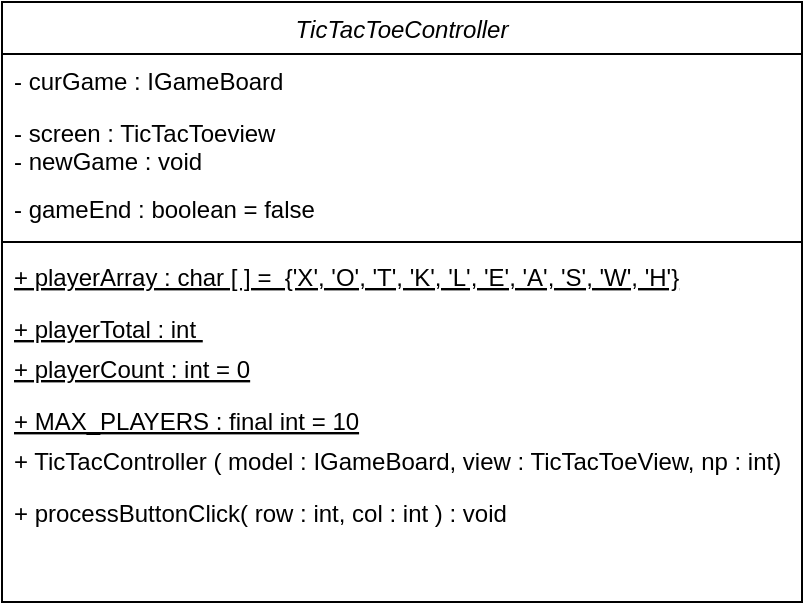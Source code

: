 <mxfile version="13.2.4" type="device"><diagram id="C5RBs43oDa-KdzZeNtuy" name="Page-1"><mxGraphModel dx="587" dy="817" grid="1" gridSize="10" guides="1" tooltips="1" connect="1" arrows="1" fold="1" page="1" pageScale="1" pageWidth="827" pageHeight="1169" math="0" shadow="0"><root><mxCell id="WIyWlLk6GJQsqaUBKTNV-0"/><mxCell id="WIyWlLk6GJQsqaUBKTNV-1" parent="WIyWlLk6GJQsqaUBKTNV-0"/><mxCell id="zkfFHV4jXpPFQw0GAbJ--0" value="TicTacToeController" style="swimlane;fontStyle=2;align=center;verticalAlign=top;childLayout=stackLayout;horizontal=1;startSize=26;horizontalStack=0;resizeParent=1;resizeLast=0;collapsible=1;marginBottom=0;rounded=0;shadow=0;strokeWidth=1;" parent="WIyWlLk6GJQsqaUBKTNV-1" vertex="1"><mxGeometry x="220" y="20" width="400" height="300" as="geometry"><mxRectangle x="230" y="140" width="160" height="26" as="alternateBounds"/></mxGeometry></mxCell><mxCell id="zkfFHV4jXpPFQw0GAbJ--1" value="- curGame : IGameBoard " style="text;align=left;verticalAlign=top;spacingLeft=4;spacingRight=4;overflow=hidden;rotatable=0;points=[[0,0.5],[1,0.5]];portConstraint=eastwest;" parent="zkfFHV4jXpPFQw0GAbJ--0" vertex="1"><mxGeometry y="26" width="400" height="26" as="geometry"/></mxCell><mxCell id="zkfFHV4jXpPFQw0GAbJ--2" value="- screen : TicTacToeview &#10;- newGame : void" style="text;align=left;verticalAlign=top;spacingLeft=4;spacingRight=4;overflow=hidden;rotatable=0;points=[[0,0.5],[1,0.5]];portConstraint=eastwest;rounded=0;shadow=0;html=0;" parent="zkfFHV4jXpPFQw0GAbJ--0" vertex="1"><mxGeometry y="52" width="400" height="38" as="geometry"/></mxCell><mxCell id="zkfFHV4jXpPFQw0GAbJ--3" value="- gameEnd : boolean = false" style="text;align=left;verticalAlign=top;spacingLeft=4;spacingRight=4;overflow=hidden;rotatable=0;points=[[0,0.5],[1,0.5]];portConstraint=eastwest;rounded=0;shadow=0;html=0;" parent="zkfFHV4jXpPFQw0GAbJ--0" vertex="1"><mxGeometry y="90" width="400" height="26" as="geometry"/></mxCell><mxCell id="zkfFHV4jXpPFQw0GAbJ--4" value="" style="line;html=1;strokeWidth=1;align=left;verticalAlign=middle;spacingTop=-1;spacingLeft=3;spacingRight=3;rotatable=0;labelPosition=right;points=[];portConstraint=eastwest;" parent="zkfFHV4jXpPFQw0GAbJ--0" vertex="1"><mxGeometry y="116" width="400" height="8" as="geometry"/></mxCell><mxCell id="Sxjsob1basxzlEOjFaw5-2" value="+ playerArray : char [ ] =  {'X', 'O', 'T', 'K', 'L', 'E', 'A', 'S', 'W', 'H'}" style="text;align=left;verticalAlign=top;spacingLeft=4;spacingRight=4;overflow=hidden;rotatable=0;points=[[0,0.5],[1,0.5]];portConstraint=eastwest;fontStyle=4;strokeColor=none;" vertex="1" parent="zkfFHV4jXpPFQw0GAbJ--0"><mxGeometry y="124" width="400" height="26" as="geometry"/></mxCell><mxCell id="Sxjsob1basxzlEOjFaw5-3" value="+ playerTotal : int " style="text;align=left;verticalAlign=top;spacingLeft=4;spacingRight=4;overflow=hidden;rotatable=0;points=[[0,0.5],[1,0.5]];portConstraint=eastwest;fontStyle=4;strokeColor=none;" vertex="1" parent="zkfFHV4jXpPFQw0GAbJ--0"><mxGeometry y="150" width="400" height="26" as="geometry"/></mxCell><mxCell id="Sxjsob1basxzlEOjFaw5-1" value="+ playerCount : int = 0" style="text;align=left;verticalAlign=top;spacingLeft=4;spacingRight=4;overflow=hidden;rotatable=0;points=[[0,0.5],[1,0.5]];portConstraint=eastwest;fontStyle=4;strokeColor=none;" vertex="1" parent="WIyWlLk6GJQsqaUBKTNV-1"><mxGeometry x="220" y="190" width="400" height="26" as="geometry"/></mxCell><mxCell id="Sxjsob1basxzlEOjFaw5-8" value="+ TicTacController ( model : IGameBoard, view : TicTacToeView, np : int)" style="text;align=left;verticalAlign=top;spacingLeft=4;spacingRight=4;overflow=hidden;rotatable=0;points=[[0,0.5],[1,0.5]];portConstraint=eastwest;fontStyle=0;strokeColor=none;" vertex="1" parent="WIyWlLk6GJQsqaUBKTNV-1"><mxGeometry x="220" y="236" width="400" height="26" as="geometry"/></mxCell><mxCell id="Sxjsob1basxzlEOjFaw5-9" value="+ processButtonClick( row : int, col : int ) : void" style="text;align=left;verticalAlign=top;spacingLeft=4;spacingRight=4;overflow=hidden;rotatable=0;points=[[0,0.5],[1,0.5]];portConstraint=eastwest;fontStyle=0;strokeColor=none;" vertex="1" parent="WIyWlLk6GJQsqaUBKTNV-1"><mxGeometry x="220" y="262" width="400" height="26" as="geometry"/></mxCell><mxCell id="zkfFHV4jXpPFQw0GAbJ--5" value="+ MAX_PLAYERS : final int = 10" style="text;align=left;verticalAlign=top;spacingLeft=4;spacingRight=4;overflow=hidden;rotatable=0;points=[[0,0.5],[1,0.5]];portConstraint=eastwest;fontStyle=4;strokeColor=none;" parent="WIyWlLk6GJQsqaUBKTNV-1" vertex="1"><mxGeometry x="220" y="216" width="400" height="26" as="geometry"/></mxCell></root></mxGraphModel></diagram></mxfile>